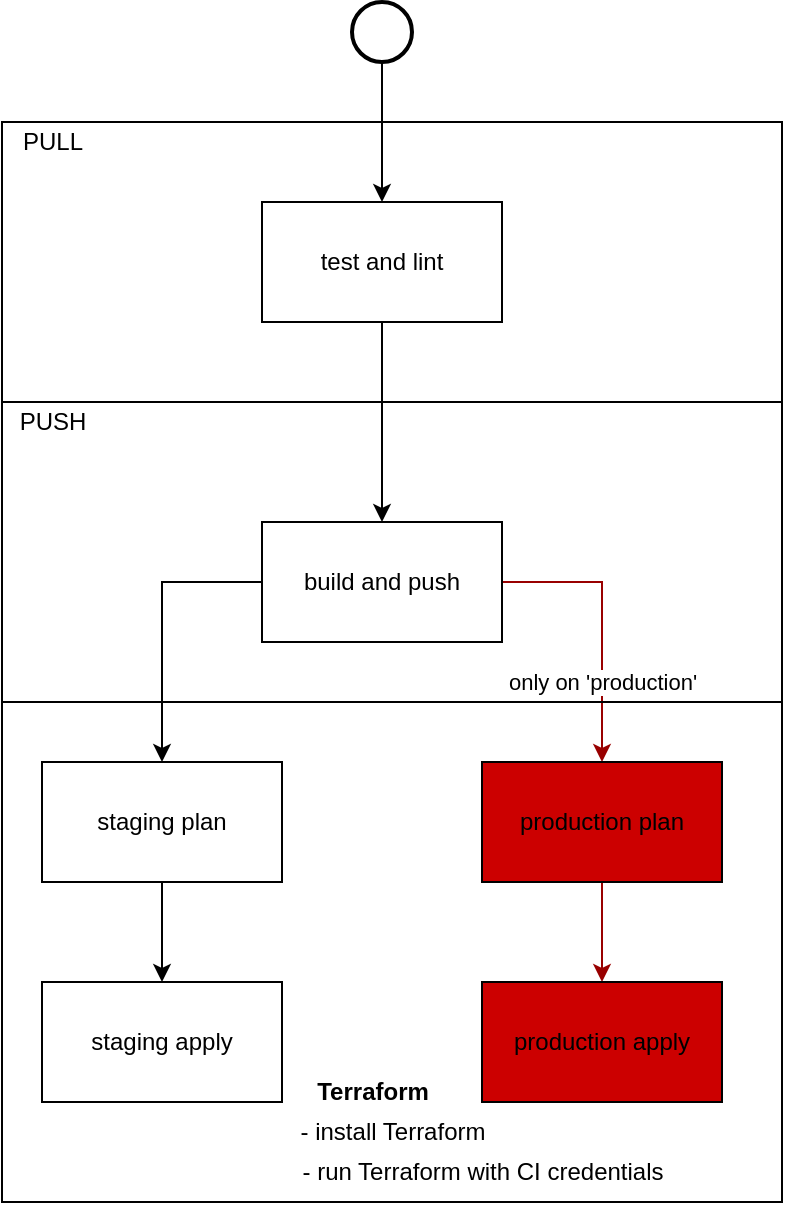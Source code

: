 <mxfile version="13.1.3">
    <diagram id="6hGFLwfOUW9BJ-s0fimq" name="Page-1">
        <mxGraphModel dx="783" dy="616" grid="1" gridSize="10" guides="1" tooltips="1" connect="1" arrows="1" fold="1" page="1" pageScale="1" pageWidth="827" pageHeight="1169" math="0" shadow="0">
            <root>
                <mxCell id="0"/>
                <mxCell id="1" parent="0"/>
                <mxCell id="24" value="" style="rounded=0;whiteSpace=wrap;html=1;" vertex="1" parent="1">
                    <mxGeometry x="30" y="220" width="390" height="400" as="geometry"/>
                </mxCell>
                <mxCell id="22" value="" style="rounded=0;whiteSpace=wrap;html=1;" vertex="1" parent="1">
                    <mxGeometry x="30" y="80" width="390" height="140" as="geometry"/>
                </mxCell>
                <mxCell id="8" style="edgeStyle=orthogonalEdgeStyle;rounded=0;orthogonalLoop=1;jettySize=auto;html=1;entryX=0.5;entryY=0;entryDx=0;entryDy=0;" edge="1" parent="1" source="2" target="3">
                    <mxGeometry relative="1" as="geometry"/>
                </mxCell>
                <mxCell id="2" value="test and lint" style="rounded=0;whiteSpace=wrap;html=1;" vertex="1" parent="1">
                    <mxGeometry x="160" y="120" width="120" height="60" as="geometry"/>
                </mxCell>
                <mxCell id="9" style="edgeStyle=orthogonalEdgeStyle;rounded=0;orthogonalLoop=1;jettySize=auto;html=1;exitX=0;exitY=0.5;exitDx=0;exitDy=0;" edge="1" parent="1" source="3" target="4">
                    <mxGeometry relative="1" as="geometry"/>
                </mxCell>
                <mxCell id="11" style="edgeStyle=orthogonalEdgeStyle;rounded=0;orthogonalLoop=1;jettySize=auto;html=1;exitX=1;exitY=0.5;exitDx=0;exitDy=0;fillColor=#CC0000;strokeColor=#990000;" edge="1" parent="1" source="3" target="6">
                    <mxGeometry relative="1" as="geometry"/>
                </mxCell>
                <mxCell id="28" value="only on 'production'" style="edgeLabel;html=1;align=center;verticalAlign=middle;resizable=0;points=[];" vertex="1" connectable="0" parent="11">
                    <mxGeometry x="-0.286" y="-17" relative="1" as="geometry">
                        <mxPoint x="17" y="50" as="offset"/>
                    </mxGeometry>
                </mxCell>
                <mxCell id="3" value="build and push" style="rounded=0;whiteSpace=wrap;html=1;" vertex="1" parent="1">
                    <mxGeometry x="160" y="280" width="120" height="60" as="geometry"/>
                </mxCell>
                <mxCell id="10" style="edgeStyle=orthogonalEdgeStyle;rounded=0;orthogonalLoop=1;jettySize=auto;html=1;exitX=0.5;exitY=1;exitDx=0;exitDy=0;" edge="1" parent="1" source="4" target="5">
                    <mxGeometry relative="1" as="geometry"/>
                </mxCell>
                <mxCell id="12" style="edgeStyle=orthogonalEdgeStyle;rounded=0;orthogonalLoop=1;jettySize=auto;html=1;strokeColor=#990000;" edge="1" parent="1" source="6" target="7">
                    <mxGeometry relative="1" as="geometry"/>
                </mxCell>
                <mxCell id="15" style="edgeStyle=orthogonalEdgeStyle;rounded=0;orthogonalLoop=1;jettySize=auto;html=1;" edge="1" parent="1" source="13" target="2">
                    <mxGeometry relative="1" as="geometry"/>
                </mxCell>
                <mxCell id="13" value="" style="strokeWidth=2;html=1;shape=mxgraph.flowchart.start_2;whiteSpace=wrap;" vertex="1" parent="1">
                    <mxGeometry x="205" y="20" width="30" height="30" as="geometry"/>
                </mxCell>
                <mxCell id="23" value="PULL" style="text;html=1;align=center;verticalAlign=middle;resizable=0;points=[];autosize=1;" vertex="1" parent="1">
                    <mxGeometry x="30" y="80" width="50" height="20" as="geometry"/>
                </mxCell>
                <mxCell id="25" value="PUSH" style="text;html=1;align=center;verticalAlign=middle;resizable=0;points=[];autosize=1;" vertex="1" parent="1">
                    <mxGeometry x="30" y="220" width="50" height="20" as="geometry"/>
                </mxCell>
                <mxCell id="4" value="staging plan" style="rounded=0;whiteSpace=wrap;html=1;" vertex="1" parent="1">
                    <mxGeometry x="50" y="400" width="120" height="60" as="geometry"/>
                </mxCell>
                <mxCell id="5" value="staging apply" style="rounded=0;whiteSpace=wrap;html=1;" vertex="1" parent="1">
                    <mxGeometry x="50" y="510" width="120" height="60" as="geometry"/>
                </mxCell>
                <mxCell id="6" value="production plan" style="rounded=0;whiteSpace=wrap;html=1;fillColor=#CC0000;" vertex="1" parent="1">
                    <mxGeometry x="270" y="400" width="120" height="60" as="geometry"/>
                </mxCell>
                <mxCell id="7" value="production apply" style="rounded=0;whiteSpace=wrap;html=1;fillColor=#CC0000;" vertex="1" parent="1">
                    <mxGeometry x="270" y="510" width="120" height="60" as="geometry"/>
                </mxCell>
                <mxCell id="30" value="" style="fillColor=none;" vertex="1" parent="1">
                    <mxGeometry x="30" y="370" width="390" height="250" as="geometry"/>
                </mxCell>
                <mxCell id="31" value="Terraform" style="text;html=1;align=center;verticalAlign=middle;resizable=0;points=[];autosize=1;fontStyle=1" vertex="1" parent="1">
                    <mxGeometry x="180" y="555" width="70" height="20" as="geometry"/>
                </mxCell>
                <mxCell id="32" value="- install Terraform" style="text;html=1;align=center;verticalAlign=middle;resizable=0;points=[];autosize=1;" vertex="1" parent="1">
                    <mxGeometry x="170" y="575" width="110" height="20" as="geometry"/>
                </mxCell>
                <mxCell id="33" value="- run Terraform with CI credentials" style="text;html=1;align=center;verticalAlign=middle;resizable=0;points=[];autosize=1;" vertex="1" parent="1">
                    <mxGeometry x="170" y="595" width="200" height="20" as="geometry"/>
                </mxCell>
            </root>
        </mxGraphModel>
    </diagram>
</mxfile>